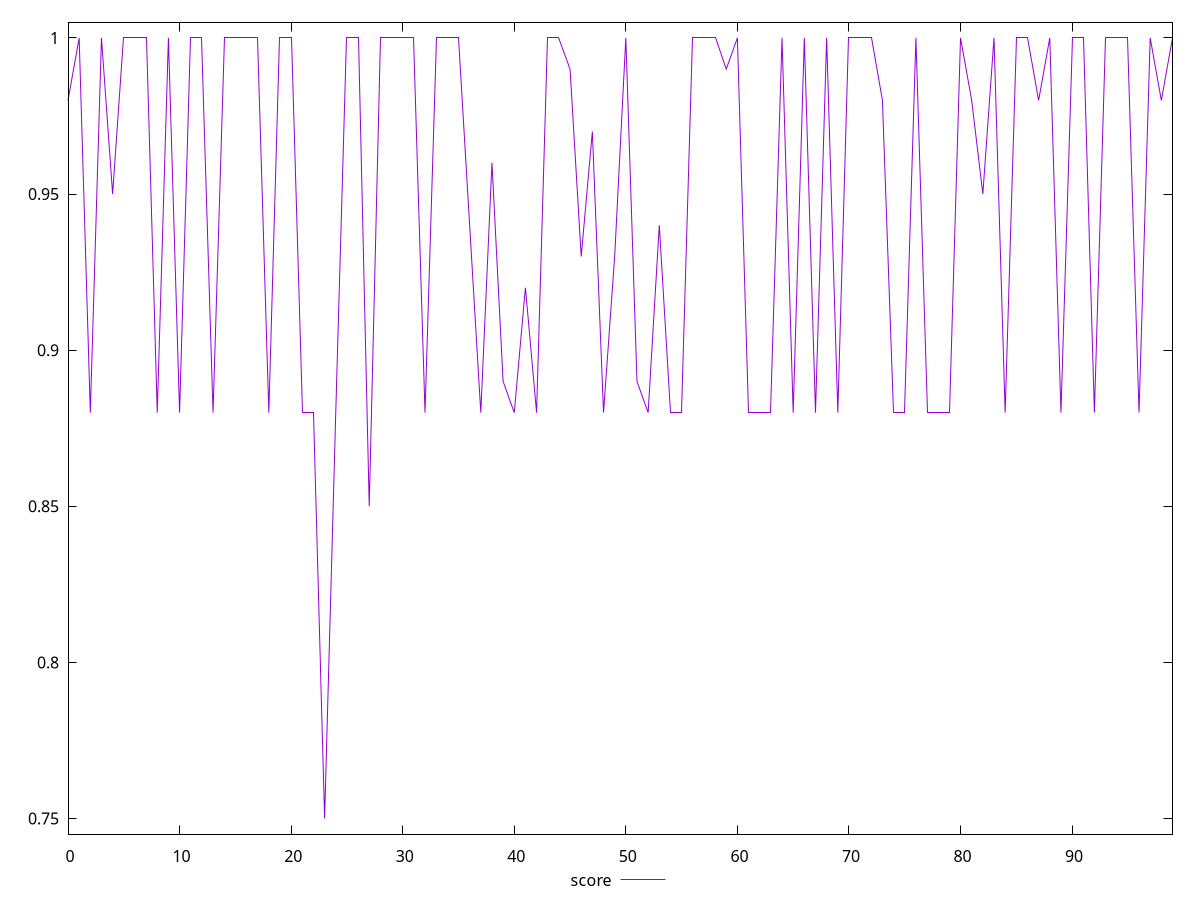 reset

$score <<EOF
0 0.98
1 1
2 0.88
3 1
4 0.95
5 1
6 1
7 1
8 0.88
9 1
10 0.88
11 1
12 1
13 0.88
14 1
15 1
16 1
17 1
18 0.88
19 1
20 1
21 0.88
22 0.88
23 0.75
24 0.88
25 1
26 1
27 0.85
28 1
29 1
30 1
31 1
32 0.88
33 1
34 1
35 1
36 0.94
37 0.88
38 0.96
39 0.89
40 0.88
41 0.92
42 0.88
43 1
44 1
45 0.99
46 0.93
47 0.97
48 0.88
49 0.93
50 1
51 0.89
52 0.88
53 0.94
54 0.88
55 0.88
56 1
57 1
58 1
59 0.99
60 1
61 0.88
62 0.88
63 0.88
64 1
65 0.88
66 1
67 0.88
68 1
69 0.88
70 1
71 1
72 1
73 0.98
74 0.88
75 0.88
76 1
77 0.88
78 0.88
79 0.88
80 1
81 0.98
82 0.95
83 1
84 0.88
85 1
86 1
87 0.98
88 1
89 0.88
90 1
91 1
92 0.88
93 1
94 1
95 1
96 0.88
97 1
98 0.98
99 1
EOF

set key outside below
set xrange [0:99]
set yrange [0.745:1.005]
set trange [0.745:1.005]
set terminal svg size 640, 500 enhanced background rgb 'white'
set output "report_00015_2021-02-09T16-11-33.973Z/unminified-javascript/samples/pages/score/values.svg"

plot $score title "score" with line

reset
